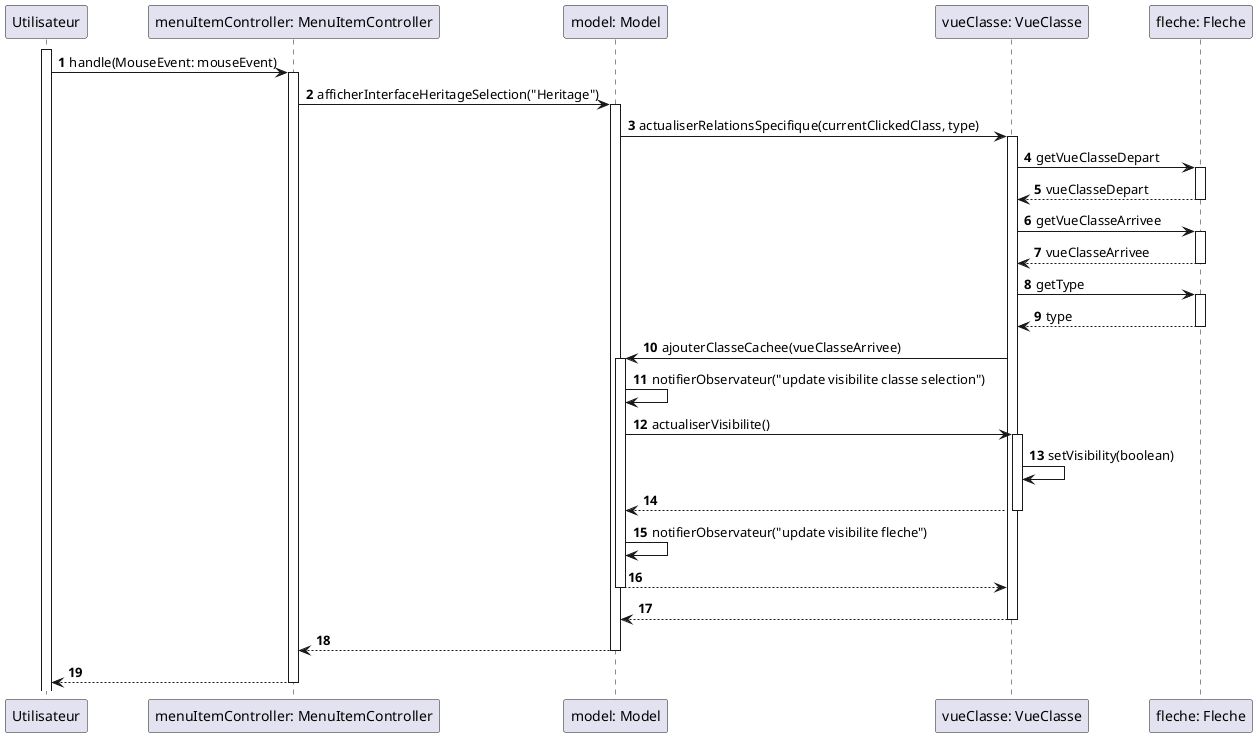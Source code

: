@startuml

autonumber

participant "Utilisateur" as user
participant "menuItemController: MenuItemController" as controller
participant "model: Model" as model
participant "vueClasse: VueClasse" as classe
participant "fleche: Fleche" as fleche


activate user
user -> controller : handle(MouseEvent: mouseEvent)
activate controller
controller -> model : afficherInterfaceHeritageSelection("Heritage")
activate model

model -> classe : actualiserRelationsSpecifique(currentClickedClass, type)
activate classe

classe -> fleche: getVueClasseDepart
activate fleche
fleche --> classe: vueClasseDepart
deactivate fleche

classe -> fleche: getVueClasseArrivee
activate fleche
fleche --> classe: vueClasseArrivee
deactivate fleche

classe -> fleche: getType
activate fleche
fleche --> classe: type
deactivate fleche

classe -> model: ajouterClasseCachee(vueClasseArrivee)
activate model
'Masquage de la classe
model -> model : notifierObservateur("update visibilite classe selection")
model -> classe : actualiserVisibilite()
activate classe
classe -> classe : setVisibility(boolean)
classe --> model
deactivate classe

model -> model : notifierObservateur("update visibilite fleche")
'Partie déjà détaillé dans un diagramme

model --> classe
deactivate model


classe --> model
deactivate classe





model --> controller
deactivate model
controller --> user
deactivate controller

@enduml